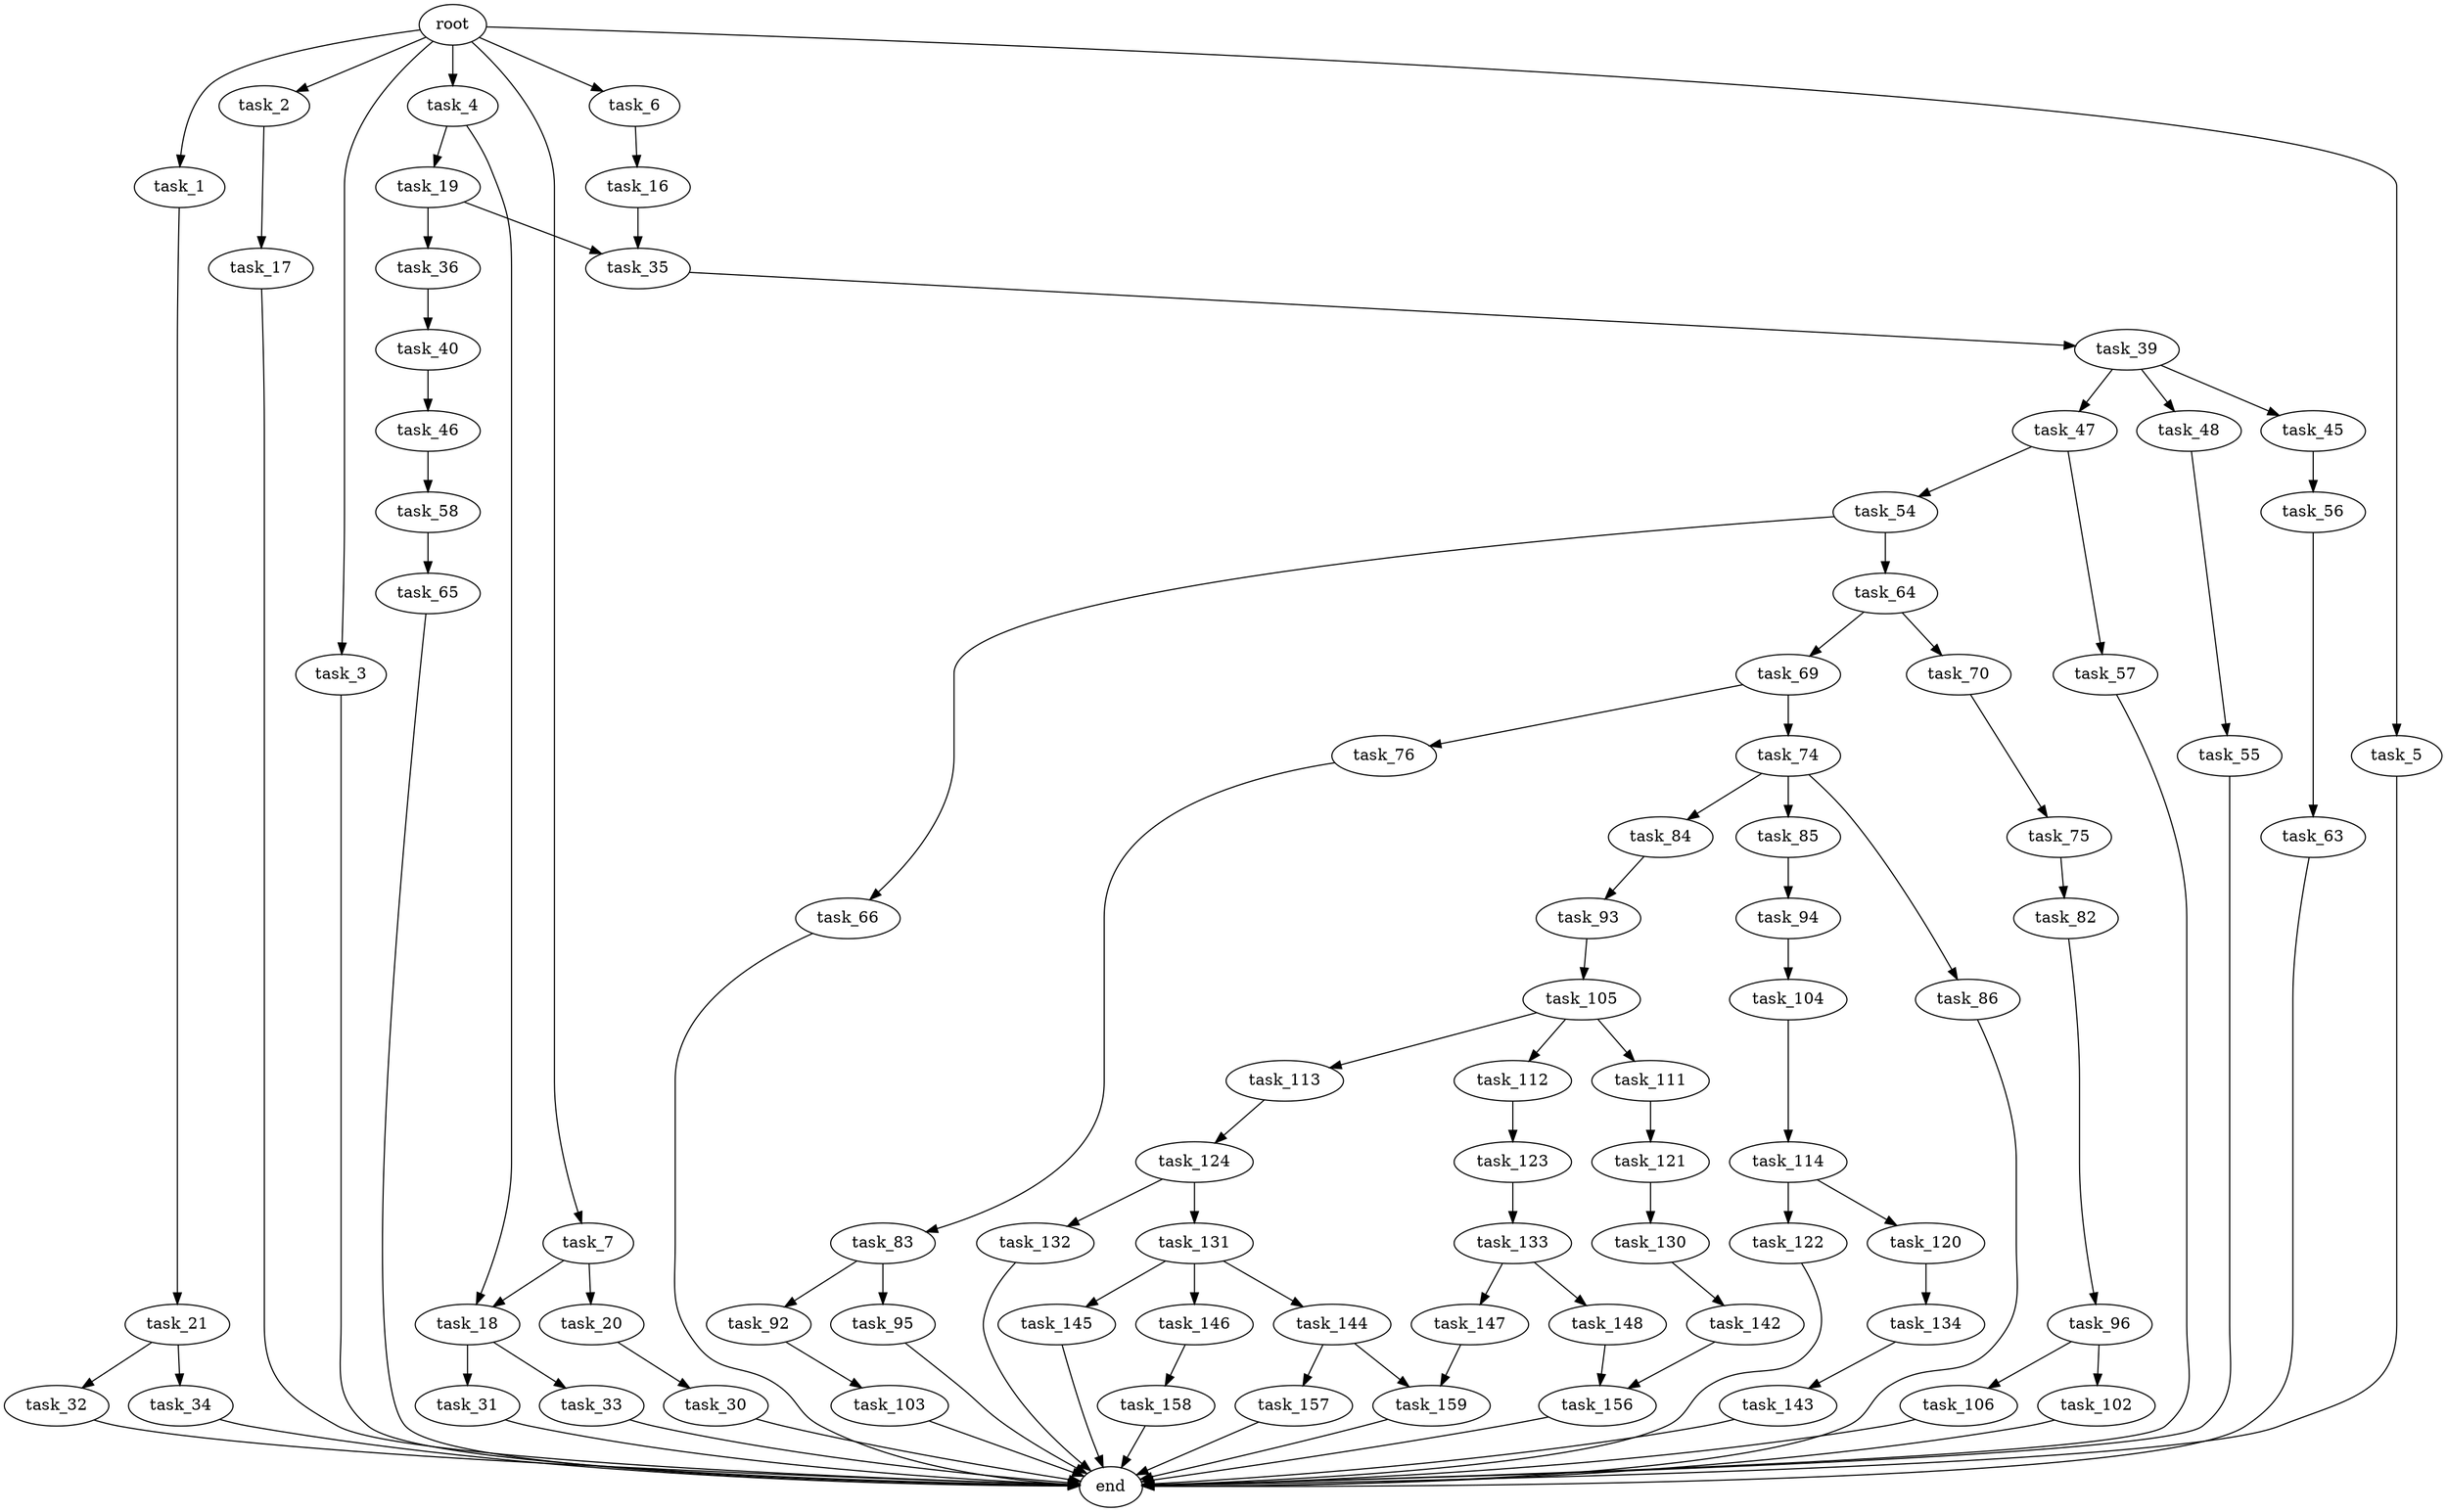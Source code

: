 digraph G {
  root [size="0.000000"];
  task_1 [size="552917999100.000000"];
  task_2 [size="432859182941.000000"];
  task_3 [size="734999555206.000000"];
  task_4 [size="199272956690.000000"];
  task_5 [size="6722849513.000000"];
  task_6 [size="10329198197.000000"];
  task_7 [size="1073741824000.000000"];
  task_16 [size="1073741824000.000000"];
  task_17 [size="42554768458.000000"];
  task_18 [size="697248646625.000000"];
  task_19 [size="134217728000.000000"];
  task_20 [size="260716782640.000000"];
  task_21 [size="1408436431.000000"];
  task_30 [size="99627133638.000000"];
  task_31 [size="68719476736.000000"];
  task_32 [size="454251696876.000000"];
  task_33 [size="368293445632.000000"];
  task_34 [size="16154002875.000000"];
  task_35 [size="1073741824000.000000"];
  task_36 [size="42277622069.000000"];
  task_39 [size="8589934592.000000"];
  task_40 [size="45420180022.000000"];
  task_45 [size="42045115721.000000"];
  task_46 [size="25180892626.000000"];
  task_47 [size="1073741824000.000000"];
  task_48 [size="465540258446.000000"];
  task_54 [size="343689078981.000000"];
  task_55 [size="307882266371.000000"];
  task_56 [size="1991123608.000000"];
  task_57 [size="68719476736.000000"];
  task_58 [size="368293445632.000000"];
  task_63 [size="162757816673.000000"];
  task_64 [size="83252403632.000000"];
  task_65 [size="1073741824000.000000"];
  task_66 [size="86741927337.000000"];
  task_69 [size="958023089562.000000"];
  task_70 [size="1288260414322.000000"];
  task_74 [size="1130023461222.000000"];
  task_75 [size="1073741824000.000000"];
  task_76 [size="26384343604.000000"];
  task_82 [size="231928233984.000000"];
  task_83 [size="16555785005.000000"];
  task_84 [size="195830324600.000000"];
  task_85 [size="368293445632.000000"];
  task_86 [size="368293445632.000000"];
  task_92 [size="17851818076.000000"];
  task_93 [size="368293445632.000000"];
  task_94 [size="24327281787.000000"];
  task_95 [size="118828029536.000000"];
  task_96 [size="5918871604.000000"];
  task_102 [size="1018597082.000000"];
  task_103 [size="231928233984.000000"];
  task_104 [size="566190981784.000000"];
  task_105 [size="782757789696.000000"];
  task_106 [size="28991029248.000000"];
  task_111 [size="231928233984.000000"];
  task_112 [size="43803959811.000000"];
  task_113 [size="680955648161.000000"];
  task_114 [size="531617303497.000000"];
  task_120 [size="805352497606.000000"];
  task_121 [size="22521951988.000000"];
  task_122 [size="231928233984.000000"];
  task_123 [size="508567014158.000000"];
  task_124 [size="251846972203.000000"];
  task_130 [size="16532165853.000000"];
  task_131 [size="3821900557.000000"];
  task_132 [size="1073741824000.000000"];
  task_133 [size="8589934592.000000"];
  task_134 [size="782757789696.000000"];
  task_142 [size="28991029248.000000"];
  task_143 [size="14865524117.000000"];
  task_144 [size="435518775708.000000"];
  task_145 [size="69885025643.000000"];
  task_146 [size="32516484317.000000"];
  task_147 [size="8589934592.000000"];
  task_148 [size="495957945002.000000"];
  task_156 [size="81200772781.000000"];
  task_157 [size="217184154360.000000"];
  task_158 [size="8589934592.000000"];
  task_159 [size="3235968498.000000"];
  end [size="0.000000"];

  root -> task_1 [size="1.000000"];
  root -> task_2 [size="1.000000"];
  root -> task_3 [size="1.000000"];
  root -> task_4 [size="1.000000"];
  root -> task_5 [size="1.000000"];
  root -> task_6 [size="1.000000"];
  root -> task_7 [size="1.000000"];
  task_1 -> task_21 [size="838860800.000000"];
  task_2 -> task_17 [size="411041792.000000"];
  task_3 -> end [size="1.000000"];
  task_4 -> task_18 [size="209715200.000000"];
  task_4 -> task_19 [size="209715200.000000"];
  task_5 -> end [size="1.000000"];
  task_6 -> task_16 [size="301989888.000000"];
  task_7 -> task_18 [size="838860800.000000"];
  task_7 -> task_20 [size="838860800.000000"];
  task_16 -> task_35 [size="838860800.000000"];
  task_17 -> end [size="1.000000"];
  task_18 -> task_31 [size="838860800.000000"];
  task_18 -> task_33 [size="838860800.000000"];
  task_19 -> task_35 [size="209715200.000000"];
  task_19 -> task_36 [size="209715200.000000"];
  task_20 -> task_30 [size="209715200.000000"];
  task_21 -> task_32 [size="33554432.000000"];
  task_21 -> task_34 [size="33554432.000000"];
  task_30 -> end [size="1.000000"];
  task_31 -> end [size="1.000000"];
  task_32 -> end [size="1.000000"];
  task_33 -> end [size="1.000000"];
  task_34 -> end [size="1.000000"];
  task_35 -> task_39 [size="838860800.000000"];
  task_36 -> task_40 [size="838860800.000000"];
  task_39 -> task_45 [size="33554432.000000"];
  task_39 -> task_47 [size="33554432.000000"];
  task_39 -> task_48 [size="33554432.000000"];
  task_40 -> task_46 [size="838860800.000000"];
  task_45 -> task_56 [size="75497472.000000"];
  task_46 -> task_58 [size="411041792.000000"];
  task_47 -> task_54 [size="838860800.000000"];
  task_47 -> task_57 [size="838860800.000000"];
  task_48 -> task_55 [size="838860800.000000"];
  task_54 -> task_64 [size="301989888.000000"];
  task_54 -> task_66 [size="301989888.000000"];
  task_55 -> end [size="1.000000"];
  task_56 -> task_63 [size="134217728.000000"];
  task_57 -> end [size="1.000000"];
  task_58 -> task_65 [size="411041792.000000"];
  task_63 -> end [size="1.000000"];
  task_64 -> task_69 [size="75497472.000000"];
  task_64 -> task_70 [size="75497472.000000"];
  task_65 -> end [size="1.000000"];
  task_66 -> end [size="1.000000"];
  task_69 -> task_74 [size="679477248.000000"];
  task_69 -> task_76 [size="679477248.000000"];
  task_70 -> task_75 [size="838860800.000000"];
  task_74 -> task_84 [size="679477248.000000"];
  task_74 -> task_85 [size="679477248.000000"];
  task_74 -> task_86 [size="679477248.000000"];
  task_75 -> task_82 [size="838860800.000000"];
  task_76 -> task_83 [size="536870912.000000"];
  task_82 -> task_96 [size="301989888.000000"];
  task_83 -> task_92 [size="301989888.000000"];
  task_83 -> task_95 [size="301989888.000000"];
  task_84 -> task_93 [size="838860800.000000"];
  task_85 -> task_94 [size="411041792.000000"];
  task_86 -> end [size="1.000000"];
  task_92 -> task_103 [size="411041792.000000"];
  task_93 -> task_105 [size="411041792.000000"];
  task_94 -> task_104 [size="411041792.000000"];
  task_95 -> end [size="1.000000"];
  task_96 -> task_102 [size="679477248.000000"];
  task_96 -> task_106 [size="679477248.000000"];
  task_102 -> end [size="1.000000"];
  task_103 -> end [size="1.000000"];
  task_104 -> task_114 [size="838860800.000000"];
  task_105 -> task_111 [size="679477248.000000"];
  task_105 -> task_112 [size="679477248.000000"];
  task_105 -> task_113 [size="679477248.000000"];
  task_106 -> end [size="1.000000"];
  task_111 -> task_121 [size="301989888.000000"];
  task_112 -> task_123 [size="134217728.000000"];
  task_113 -> task_124 [size="536870912.000000"];
  task_114 -> task_120 [size="411041792.000000"];
  task_114 -> task_122 [size="411041792.000000"];
  task_120 -> task_134 [size="679477248.000000"];
  task_121 -> task_130 [size="536870912.000000"];
  task_122 -> end [size="1.000000"];
  task_123 -> task_133 [size="411041792.000000"];
  task_124 -> task_131 [size="679477248.000000"];
  task_124 -> task_132 [size="679477248.000000"];
  task_130 -> task_142 [size="679477248.000000"];
  task_131 -> task_144 [size="209715200.000000"];
  task_131 -> task_145 [size="209715200.000000"];
  task_131 -> task_146 [size="209715200.000000"];
  task_132 -> end [size="1.000000"];
  task_133 -> task_147 [size="33554432.000000"];
  task_133 -> task_148 [size="33554432.000000"];
  task_134 -> task_143 [size="679477248.000000"];
  task_142 -> task_156 [size="75497472.000000"];
  task_143 -> end [size="1.000000"];
  task_144 -> task_157 [size="301989888.000000"];
  task_144 -> task_159 [size="301989888.000000"];
  task_145 -> end [size="1.000000"];
  task_146 -> task_158 [size="536870912.000000"];
  task_147 -> task_159 [size="33554432.000000"];
  task_148 -> task_156 [size="679477248.000000"];
  task_156 -> end [size="1.000000"];
  task_157 -> end [size="1.000000"];
  task_158 -> end [size="1.000000"];
  task_159 -> end [size="1.000000"];
}
